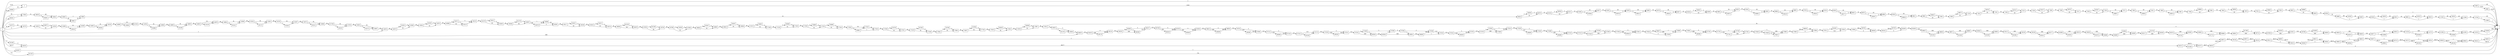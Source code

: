 digraph {
	graph [rankdir=LR]
	node [shape=rectangle]
	2 -> 5560 [label=2559]
	5560 -> 1 [label=40]
	5560 -> 5982 [label=2519]
	5982 -> 1 [label=2519]
	5983 -> 5998 [label=50]
	5998 -> 6058 [label=52]
	6058 -> 6079 [label=50]
	6058 -> 28304 [label=2]
	6079 -> 6130 [label=52]
	6130 -> 6151 [label=50]
	6130 -> 28324 [label=2]
	6151 -> 6166 [label=52]
	6166 -> 6187 [label=50]
	6166 -> 28344 [label=2]
	6187 -> 6195 [label=52]
	6195 -> 6228 [label=50]
	6195 -> 28376 [label=2]
	6228 -> 6268 [label=50]
	6228 -> 28415 [label=2]
	6268 -> 6276 [label=52]
	6276 -> 6297 [label=50]
	6276 -> 28435 [label=2]
	6297 -> 6328 [label=52]
	6328 -> 6349 [label=50]
	6328 -> 28455 [label=2]
	6349 -> 6482 [label=52]
	6482 -> 6503 [label=50]
	6482 -> 28475 [label=2]
	6503 -> 6544 [label=52]
	6544 -> 6565 [label=50]
	6544 -> 28495 [label=2]
	6565 -> 6668 [label=52]
	6668 -> 6693 [label=50]
	6668 -> 28519 [label=2]
	6693 -> 6726 [label=52]
	6726 -> 6750 [label=50]
	6726 -> 28542 [label=2]
	6750 -> 6816 [label=52]
	6816 -> 6852 [label=50]
	6816 -> 28577 [label=2]
	6852 -> 6873 [label=52]
	6873 -> 6894 [label=50]
	6873 -> 28597 [label=2]
	6894 -> 6918 [label=52]
	6918 -> 6951 [label=50]
	6918 -> 28629 [label=2]
	6951 -> 6981 [label=52]
	6981 -> 7005 [label=50]
	6981 -> 28652 [label=2]
	7005 -> 7098 [label=52]
	7098 -> 7119 [label=50]
	7098 -> 28672 [label=2]
	7119 -> 7161 [label=52]
	7161 -> 7191 [label=50]
	7161 -> 28701 [label=2]
	7191 -> 7194 [label=52]
	7194 -> 7215 [label=50]
	7194 -> 28721 [label=2]
	7215 -> 7239 [label=52]
	7239 -> 7266 [label=50]
	7239 -> 28747 [label=2]
	7266 -> 7296 [label=52]
	7296 -> 7317 [label=50]
	7296 -> 28767 [label=2]
	7317 -> 7329 [label=52]
	7329 -> 7350 [label=50]
	7329 -> 28787 [label=2]
	7350 -> 7371 [label=50]
	7350 -> 28807 [label=2]
	7371 -> 7383 [label=52]
	7383 -> 7431 [label=50]
	7383 -> 28854 [label=2]
	7431 -> 7460 [label=52]
	7460 -> 7481 [label=50]
	7460 -> 28874 [label=2]
	7481 -> 7780 [label=52]
	7780 -> 7801 [label=50]
	7780 -> 28894 [label=2]
	7801 -> 7843 [label=52]
	7843 -> 7870 [label=50]
	7843 -> 28920 [label=2]
	7870 -> 7912 [label=52]
	7912 -> 7933 [label=50]
	7912 -> 28940 [label=2]
	7933 -> 8002 [label=52]
	8002 -> 8029 [label=50]
	8002 -> 28966 [label=2]
	8029 -> 8204 [label=52]
	8204 -> 8488 [label=50]
	8204 -> 1 [label=2]
	8488 -> 8509 [label=1]
	8488 -> 18183 [label=49]
	8509 -> 8540 [label=50]
	8540 -> 8561 [label=1]
	8540 -> 18203 [label=49]
	8561 -> 9895 [label=50]
	9895 -> 9916 [label=1]
	9895 -> 18223 [label=49]
	9916 -> 11343 [label=50]
	11343 -> 11364 [label=1]
	11343 -> 18243 [label=49]
	11364 -> 11744 [label=50]
	11744 -> 1 [label=49]
	11744 -> 11963 [label=1]
	11963 -> 1 [label=1]
	14273 -> 14274 [label=81]
	14274 -> 14303 [label=84]
	14303 -> 14324 [label=81]
	14303 -> 34972 [label=3]
	14324 -> 14399 [label=84]
	14399 -> 14438 [label=81]
	14399 -> 35010 [label=3]
	14438 -> 14493 [label=84]
	14493 -> 14518 [label=81]
	14493 -> 35034 [label=3]
	14518 -> 14690 [label=84]
	14690 -> 14726 [label=81]
	14690 -> 35069 [label=3]
	14726 -> 14783 [label=84]
	14783 -> 14804 [label=81]
	14783 -> 35089 [label=3]
	14804 -> 14809 [label=84]
	14809 -> 14830 [label=81]
	14809 -> 35109 [label=3]
	14830 -> 14855 [label=84]
	14855 -> 14876 [label=81]
	14855 -> 35129 [label=3]
	14876 -> 14984 [label=84]
	14984 -> 15008 [label=81]
	14984 -> 35152 [label=3]
	15008 -> 15324 [label=84]
	15324 -> 15345 [label=81]
	15324 -> 35172 [label=3]
	15345 -> 15576 [label=84]
	15576 -> 15597 [label=81]
	15576 -> 35192 [label=3]
	15597 -> 15675 [label=84]
	15675 -> 15696 [label=81]
	15675 -> 35212 [label=3]
	15696 -> 15738 [label=84]
	15738 -> 15759 [label=81]
	15738 -> 35232 [label=3]
	15759 -> 15825 [label=84]
	15825 -> 15867 [label=81]
	15825 -> 35273 [label=3]
	15867 -> 15870 [label=84]
	15870 -> 15873 [label=85]
	15873 -> 15936 [label=81]
	15873 -> 35335 [label=4]
	15936 -> 15954 [label=85]
	15954 -> 15975 [label=81]
	15954 -> 35355 [label=4]
	15975 -> 16088 [label=85]
	16088 -> 16113 [label=81]
	16088 -> 35371 [label=4]
	16113 -> 16125 [label=82]
	16125 -> 16179 [label=85]
	16179 -> 16200 [label=82]
	16179 -> 35411 [label=3]
	16200 -> 16346 [label=85]
	16346 -> 16367 [label=84]
	16346 -> 61178 [label=1]
	16367 -> 16370 [label=84]
	16367 -> 16388 [label=1]
	16370 -> 16388 [label=81]
	16370 -> 16391 [label=3]
	16388 -> 16391 [label=82]
	16391 -> 16517 [label=85]
	16517 -> 16538 [label=82]
	16517 -> 35451 [label=3]
	16538 -> 16553 [label=85]
	16553 -> 16574 [label=81]
	16553 -> 35471 [label=4]
	16574 -> 16658 [label=85]
	16658 -> 16679 [label=84]
	16658 -> 61218 [label=1]
	16679 -> 16709 [label=85]
	16709 -> 16730 [label=84]
	16709 -> 61238 [label=1]
	16730 -> 16766 [label=85]
	16766 -> 16796 [label=81]
	16766 -> 35500 [label=4]
	16796 -> 16844 [label=85]
	16844 -> 16892 [label=81]
	16844 -> 35547 [label=4]
	16892 -> 16925 [label=85]
	16925 -> 16946 [label=81]
	16925 -> 35567 [label=4]
	16946 -> 17072 [label=85]
	17072 -> 17108 [label=81]
	17072 -> 35602 [label=4]
	17108 -> 17126 [label=85]
	17126 -> 17165 [label=81]
	17126 -> 35640 [label=4]
	17165 -> 17203 [label=85]
	17203 -> 17224 [label=81]
	17203 -> 35660 [label=4]
	17224 -> 17245 [label=81]
	17224 -> 35680 [label=4]
	17245 -> 17302 [label=85]
	17302 -> 35681 [label=4]
	17302 -> 17323 [label=81]
	17323 -> 17324 [label=84]
	17324 -> 17330 [label=85]
	17330 -> 17351 [label=81]
	17330 -> 35720 [label=4]
	17351 -> 17519 [label=85]
	17519 -> 17540 [label=81]
	17519 -> 35740 [label=4]
	17540 -> 17642 [label=85]
	17642 -> 17663 [label=81]
	17642 -> 35760 [label=4]
	17663 -> 17687 [label=85]
	17687 -> 17726 [label=81]
	17687 -> 35798 [label=4]
	17726 -> 17810 [label=85]
	17810 -> 17831 [label=81]
	17810 -> 35818 [label=4]
	17831 -> 17876 [label=85]
	17876 -> 17897 [label=81]
	17876 -> 35838 [label=4]
	17897 -> 17912 [label=85]
	17912 -> 1 [label=81]
	17912 -> 35922 [label=4]
	17945 -> 18020 [label=51]
	18020 -> 18041 [label=49]
	18020 -> 28201 [label=2]
	18041 -> 18095 [label=51]
	18095 -> 5983 [label=49]
	18095 -> 5998 [label=2]
	18183 -> 8509 [label=49]
	18203 -> 8561 [label=49]
	18223 -> 9916 [label=49]
	18243 -> 11364 [label=49]
	24646 -> 2 [label=40]
	28181 -> 17945 [label=2]
	28201 -> 18041 [label=2]
	28304 -> 6079 [label=2]
	28324 -> 6151 [label=2]
	28344 -> 6187 [label=2]
	28376 -> 6228 [label=2]
	28415 -> 6268 [label=2]
	28435 -> 6297 [label=2]
	28455 -> 6349 [label=2]
	28475 -> 6503 [label=2]
	28495 -> 6565 [label=2]
	28519 -> 6693 [label=2]
	28542 -> 6750 [label=2]
	28577 -> 6852 [label=2]
	28597 -> 6894 [label=2]
	28629 -> 6951 [label=2]
	28652 -> 7005 [label=2]
	28672 -> 7119 [label=2]
	28701 -> 7191 [label=2]
	28721 -> 7215 [label=2]
	28747 -> 7266 [label=2]
	28767 -> 7317 [label=2]
	28787 -> 7350 [label=2]
	28807 -> 7371 [label=2]
	28854 -> 7431 [label=2]
	28874 -> 7481 [label=2]
	28894 -> 7801 [label=2]
	28920 -> 7870 [label=2]
	28940 -> 7933 [label=2]
	28966 -> 8029 [label=2]
	28972 -> 29134 [label=36575]
	29134 -> 29155 [label=2]
	29134 -> 48972 [label=36573]
	29155 -> 29512 [label=36575]
	29512 -> 29533 [label=2]
	29512 -> 48992 [label=36573]
	29533 -> 29560 [label=36575]
	29560 -> 29581 [label=2]
	29560 -> 49012 [label=36573]
	29581 -> 29602 [label=36575]
	29602 -> 29635 [label=2]
	29602 -> 49044 [label=36573]
	29635 -> 29671 [label=36575]
	29671 -> 29713 [label=2]
	29671 -> 49085 [label=36573]
	29713 -> 29737 [label=36575]
	29737 -> 29791 [label=2]
	29737 -> 49138 [label=36573]
	29791 -> 29929 [label=36575]
	29929 -> 29950 [label=2]
	29929 -> 49158 [label=36573]
	29950 -> 30161 [label=36575]
	30161 -> 1 [label=36573]
	30161 -> 34952 [label=2]
	34952 -> 1 [label=2]
	34972 -> 14324 [label=3]
	35010 -> 14438 [label=3]
	35034 -> 14518 [label=3]
	35069 -> 14726 [label=3]
	35089 -> 14804 [label=3]
	35109 -> 14830 [label=3]
	35129 -> 14876 [label=3]
	35152 -> 15008 [label=3]
	35172 -> 15345 [label=3]
	35192 -> 15597 [label=3]
	35212 -> 15696 [label=3]
	35232 -> 15759 [label=3]
	35273 -> 15867 [label=3]
	35335 -> 15936 [label=4]
	35355 -> 15975 [label=4]
	35371 -> 16125 [label=3]
	35371 -> 16113 [label=1]
	35411 -> 16200 [label=3]
	35451 -> 16538 [label=3]
	35471 -> 16574 [label=4]
	35500 -> 16796 [label=4]
	35547 -> 16892 [label=4]
	35567 -> 16946 [label=4]
	35602 -> 17108 [label=4]
	35640 -> 17165 [label=4]
	35660 -> 17224 [label=4]
	35680 -> 17245 [label=4]
	35681 -> 17323 [label=3]
	35681 -> 17324 [label=1]
	35720 -> 17351 [label=4]
	35740 -> 17540 [label=4]
	35760 -> 17663 [label=4]
	35798 -> 17726 [label=4]
	35818 -> 17831 [label=4]
	35838 -> 17897 [label=4]
	35922 -> 35943 [label=3]
	35922 -> 61278 [label=1]
	35943 -> 36020 [label=4]
	36020 -> 36103 [label=313]
	36103 -> 36124 [label=4]
	36103 -> 49178 [label=309]
	36124 -> 36195 [label=313]
	36195 -> 36206 [label=4]
	36195 -> 49208 [label=309]
	36206 -> 36227 [label=3]
	36206 -> 49208 [label=1]
	36227 -> 36738 [label=313]
	36738 -> 36759 [label=4]
	36738 -> 49229 [label=309]
	36759 -> 36780 [label=4]
	36759 -> 49249 [label=309]
	36780 -> 36813 [label=313]
	36813 -> 36834 [label=4]
	36813 -> 49269 [label=309]
	36834 -> 37074 [label=313]
	37074 -> 37095 [label=3]
	37074 -> 49289 [label=310]
	37095 -> 37112 [label=313]
	37112 -> 37133 [label=3]
	37112 -> 49309 [label=310]
	37133 -> 37152 [label=313]
	37152 -> 37173 [label=312]
	37152 -> 61316 [label=1]
	37173 -> 37230 [label=313]
	37230 -> 37251 [label=3]
	37230 -> 49329 [label=310]
	37251 -> 37255 [label=313]
	37255 -> 37269 [label=4]
	37255 -> 49350 [label=309]
	37269 -> 37290 [label=3]
	37269 -> 49350 [label=1]
	37290 -> 37294 [label=4]
	37294 -> 37336 [label=3]
	37294 -> 49391 [label=1]
	37336 -> 37353 [label=312]
	37353 -> 37355 [label=313]
	37355 -> 37376 [label=3]
	37355 -> 49429 [label=310]
	37376 -> 37378 [label=313]
	37378 -> 37393 [label=4]
	37378 -> 37399 [label=309]
	37393 -> 37399 [label=3]
	37393 -> 37414 [label=1]
	37399 -> 37414 [label=312]
	37414 -> 37429 [label=313]
	37429 -> 37450 [label=3]
	37429 -> 49469 [label=310]
	37450 -> 37489 [label=313]
	37489 -> 37510 [label=4]
	37489 -> 49489 [label=309]
	37510 -> 37513 [label=313]
	37513 -> 37528 [label=312]
	37513 -> 37534 [label=1]
	37528 -> 37534 [label=3]
	37528 -> 37549 [label=309]
	37534 -> 37549 [label=4]
	37549 -> 37556 [label=313]
	37556 -> 37591 [label=4]
	37556 -> 49543 [label=309]
	37591 -> 37624 [label=313]
	37624 -> 37658 [label=3]
	37624 -> 49567 [label=310]
	37658 -> 37669 [label=312]
	37669 -> 37681 [label=313]
	37681 -> 37702 [label=4]
	37681 -> 49596 [label=309]
	37702 -> 37735 [label=313]
	37735 -> 37741 [label=312]
	37735 -> 37756 [label=1]
	37741 -> 37756 [label=3]
	37741 -> 37762 [label=309]
	37756 -> 37762 [label=4]
	37762 -> 37826 [label=313]
	37826 -> 37839 [label=312]
	37826 -> 37847 [label=1]
	37839 -> 37847 [label=3]
	37839 -> 37860 [label=309]
	37847 -> 37860 [label=4]
	37860 -> 37863 [label=313]
	37863 -> 37884 [label=4]
	37863 -> 49656 [label=309]
	37884 -> 37911 [label=313]
	37911 -> 37932 [label=312]
	37911 -> 61491 [label=1]
	37932 -> 37980 [label=313]
	37980 -> 38028 [label=4]
	37980 -> 49703 [label=309]
	38028 -> 38142 [label=313]
	38142 -> 38169 [label=4]
	38142 -> 49729 [label=309]
	38169 -> 38180 [label=313]
	38180 -> 1 [label=3]
	38180 -> 49822 [label=310]
	44161 -> 1 [label=1]
	44162 -> 45251 [label=36577]
	45251 -> 45272 [label=36573]
	45251 -> 55169 [label=4]
	45272 -> 48542 [label=36577]
	48542 -> 1 [label=4]
	48542 -> 28972 [label=36573]
	48972 -> 29155 [label=36573]
	48992 -> 29533 [label=36573]
	49012 -> 29581 [label=36573]
	49044 -> 29635 [label=36573]
	49085 -> 29713 [label=36573]
	49138 -> 29791 [label=36573]
	49158 -> 29950 [label=36573]
	49178 -> 36124 [label=309]
	49208 -> 36227 [label=310]
	49229 -> 36759 [label=309]
	49249 -> 36780 [label=309]
	49269 -> 36834 [label=309]
	49289 -> 37095 [label=310]
	49309 -> 37133 [label=310]
	49329 -> 37251 [label=310]
	49350 -> 49356 [label=310]
	49356 -> 49391 [label=309]
	49356 -> 37290 [label=1]
	49391 -> 49406 [label=310]
	49406 -> 37336 [label=309]
	49406 -> 37353 [label=1]
	49429 -> 37376 [label=310]
	49469 -> 37450 [label=310]
	49489 -> 37510 [label=309]
	49543 -> 37591 [label=309]
	49567 -> 37658 [label=309]
	49567 -> 37669 [label=1]
	49596 -> 37702 [label=309]
	49656 -> 37884 [label=309]
	49703 -> 38028 [label=309]
	49729 -> 38169 [label=309]
	49822 -> 49850 [label=309]
	49822 -> 61518 [label=1]
	49850 -> 49871 [label=310]
	49871 -> 49892 [label=309]
	49871 -> 61538 [label=1]
	49892 -> 50043 [label=310]
	50043 -> 50064 [label=309]
	50043 -> 61558 [label=1]
	50064 -> 50112 [label=310]
	50112 -> 50150 [label=309]
	50112 -> 61595 [label=1]
	50150 -> 50156 [label=310]
	50156 -> 50177 [label=309]
	50156 -> 61615 [label=1]
	50177 -> 50289 [label=310]
	50289 -> 50310 [label=309]
	50289 -> 61635 [label=1]
	50310 -> 50426 [label=310]
	50426 -> 50466 [label=309]
	50426 -> 61674 [label=1]
	50466 -> 50469 [label=310]
	50469 -> 50490 [label=309]
	50469 -> 61694 [label=1]
	50490 -> 50517 [label=310]
	50517 -> 50559 [label=309]
	50517 -> 61735 [label=1]
	50559 -> 50574 [label=310]
	50574 -> 50595 [label=309]
	50574 -> 61755 [label=1]
	50595 -> 50645 [label=310]
	50645 -> 50666 [label=309]
	50645 -> 61775 [label=1]
	50666 -> 50691 [label=310]
	50691 -> 50715 [label=309]
	50691 -> 61798 [label=1]
	50715 -> 50760 [label=310]
	50760 -> 50781 [label=309]
	50760 -> 61818 [label=1]
	50781 -> 50799 [label=310]
	50799 -> 50820 [label=309]
	50799 -> 61838 [label=1]
	50820 -> 50823 [label=310]
	50823 -> 50859 [label=309]
	50823 -> 61873 [label=1]
	50859 -> 50877 [label=310]
	50877 -> 50913 [label=309]
	50877 -> 61908 [label=1]
	50913 -> 51254 [label=310]
	51254 -> 51275 [label=309]
	51254 -> 61928 [label=1]
	51275 -> 51284 [label=310]
	51284 -> 51305 [label=309]
	51284 -> 61948 [label=1]
	51305 -> 51325 [label=310]
	51325 -> 1 [label=1]
	51325 -> 53549 [label=309]
	53549 -> 1 [label=309]
	55149 -> 44162 [label=4]
	55169 -> 45272 [label=4]
	61150 -> 1 [label=725]
	61178 -> 16367 [label=1]
	61218 -> 16679 [label=1]
	61238 -> 16730 [label=1]
	61278 -> 35943 [label=1]
	61316 -> 37173 [label=1]
	61491 -> 37932 [label=1]
	61518 -> 49850 [label=1]
	61538 -> 49892 [label=1]
	61558 -> 50064 [label=1]
	61595 -> 50150 [label=1]
	61615 -> 50177 [label=1]
	61635 -> 50310 [label=1]
	61674 -> 50466 [label=1]
	61694 -> 50490 [label=1]
	61735 -> 50559 [label=1]
	61755 -> 50595 [label=1]
	61775 -> 50666 [label=1]
	61798 -> 50715 [label=1]
	61818 -> 50781 [label=1]
	61838 -> 50820 [label=1]
	61873 -> 50859 [label=1]
	61908 -> 50913 [label=1]
	61928 -> 51275 [label=1]
	61948 -> 51305 [label=1]
	0 -> 2 [label=2519]
	0 -> 5983 [label=1]
	0 -> 17945 [label=49]
	0 -> 28972 [label=2]
	0 -> 14274 [label=3]
	0 -> 44162 [label=36573]
	0 -> 36020 [label=309]
	0 -> 15870 [label=1]
	0 -> 14273 [label=81]
	0 -> 1 [label=1]
	0 -> 24646 [label=40]
	0 -> 28181 [label=2]
	0 -> 44161 [label=1]
	0 -> 55149 [label=4]
	0 -> 61150 [label=725]
}
